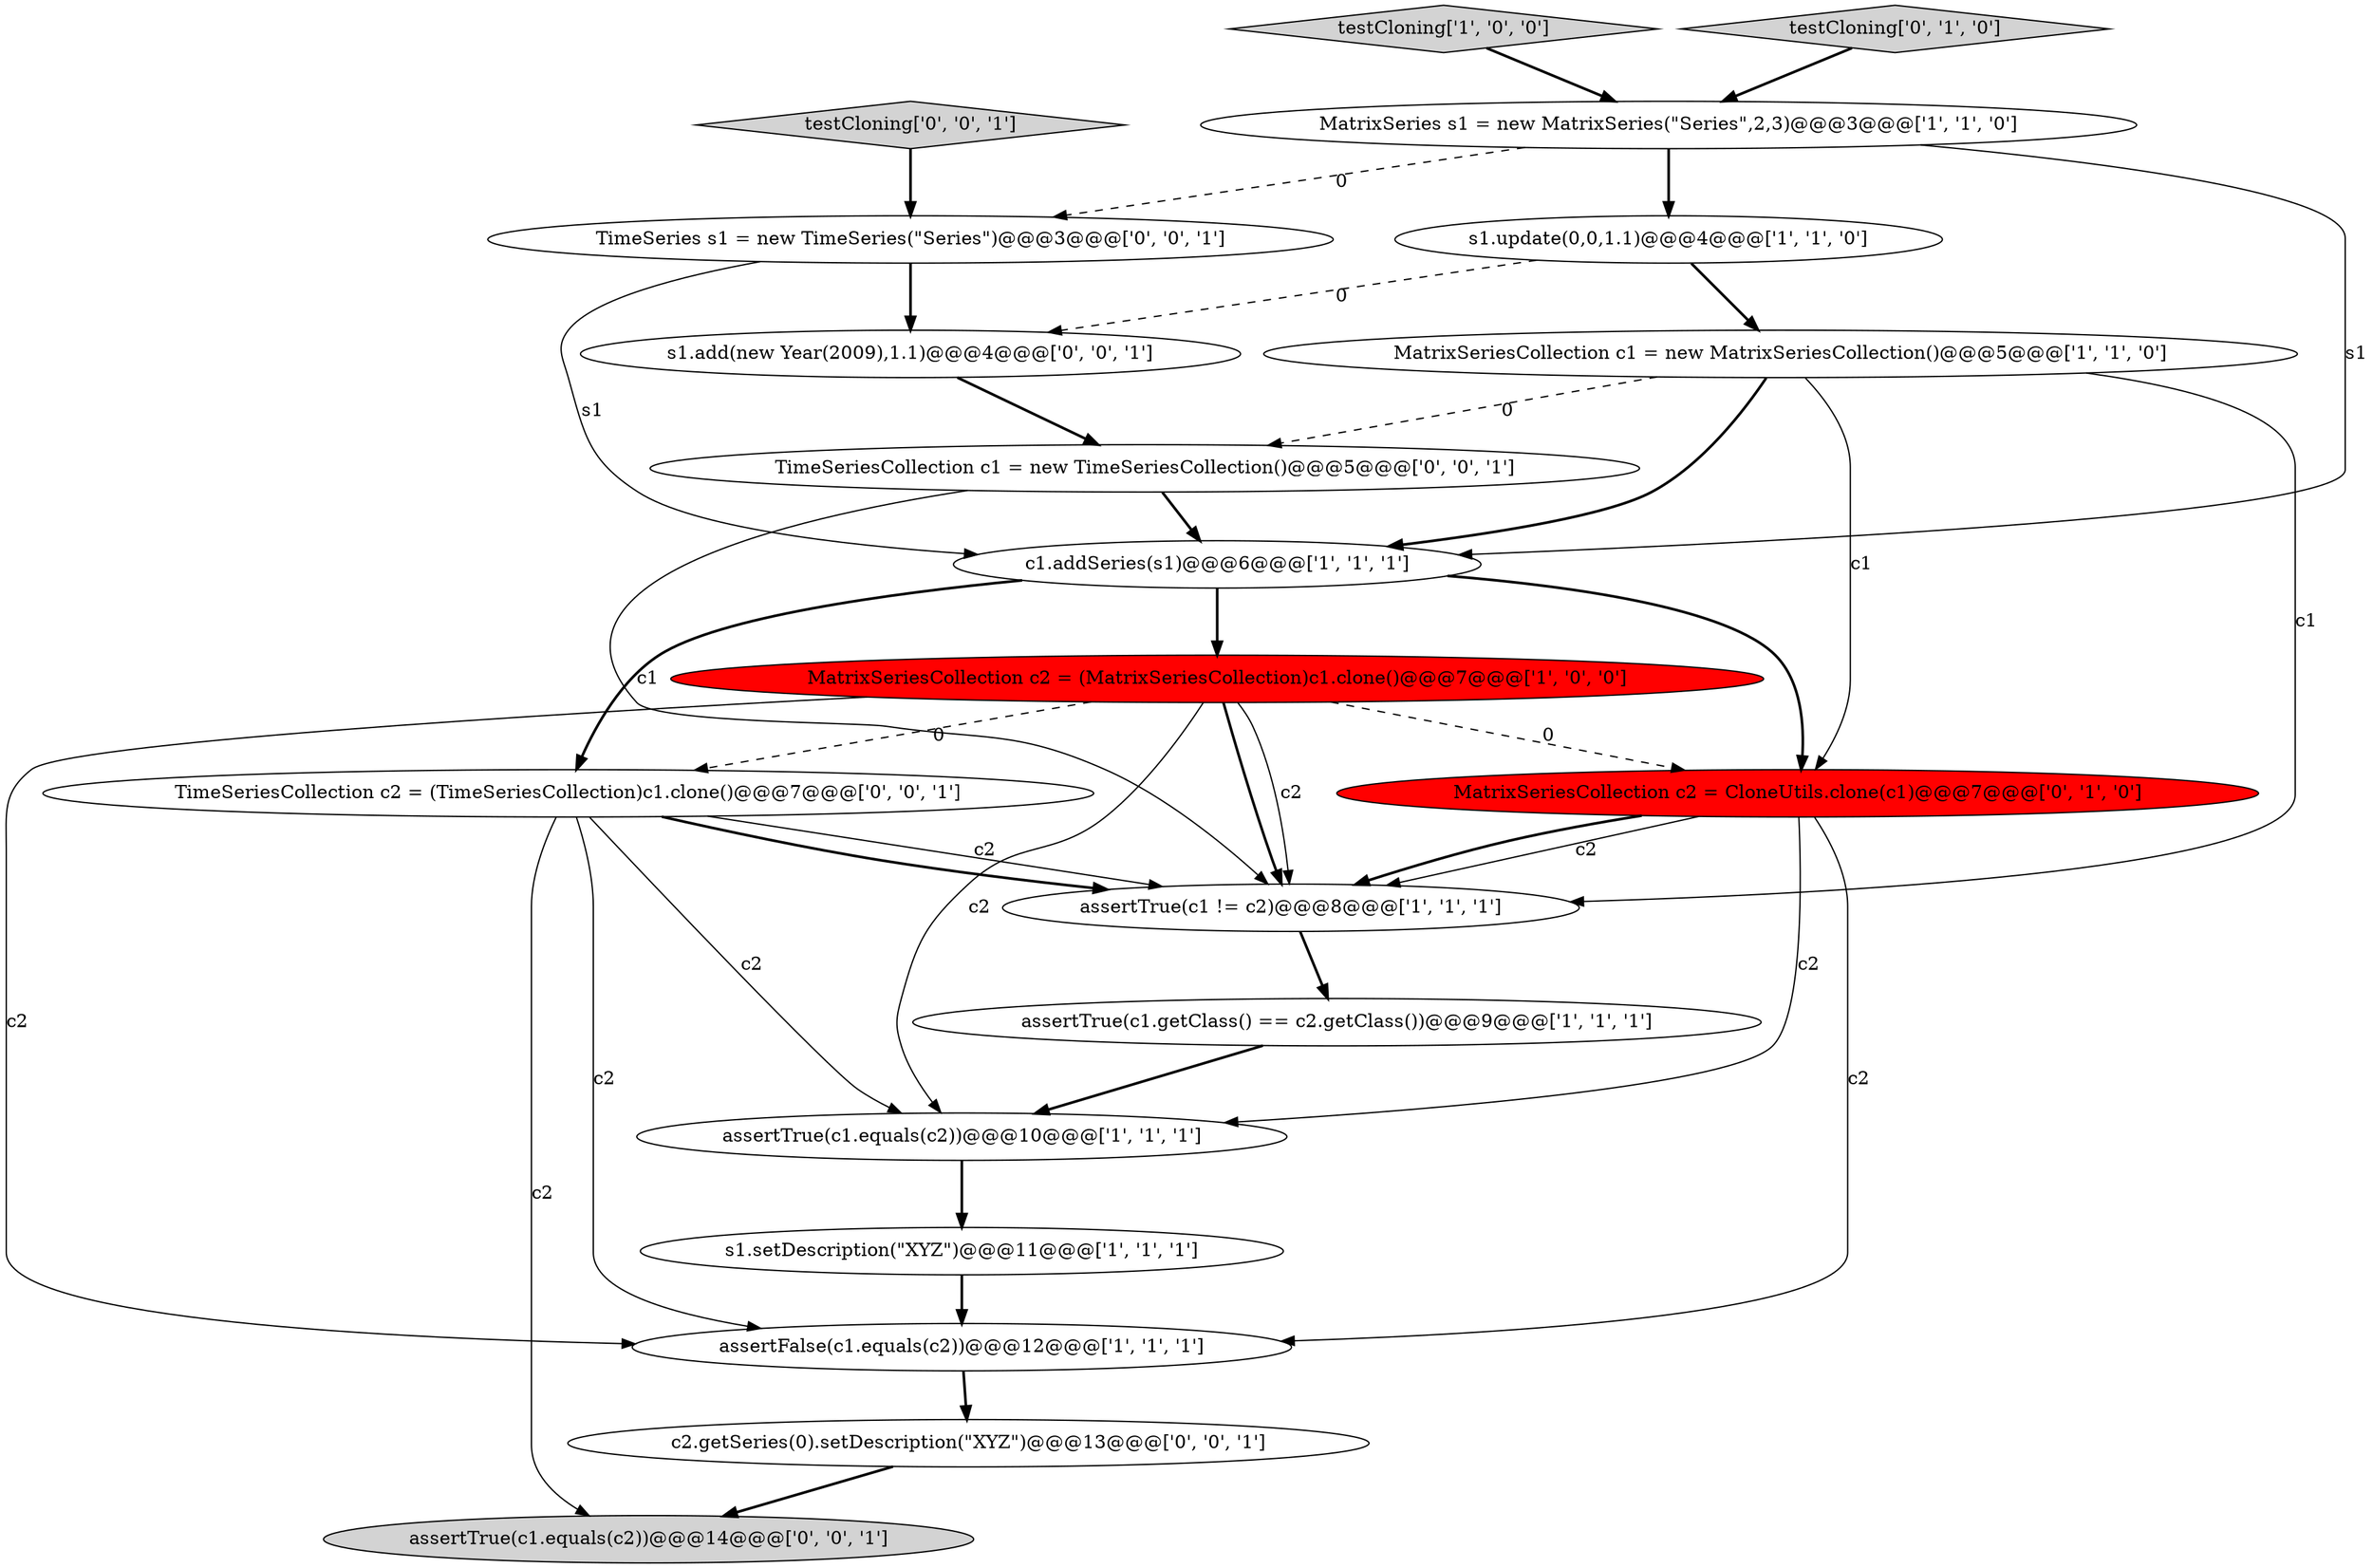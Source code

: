 digraph {
13 [style = filled, label = "assertTrue(c1.equals(c2))@@@14@@@['0', '0', '1']", fillcolor = lightgray, shape = ellipse image = "AAA0AAABBB3BBB"];
8 [style = filled, label = "assertTrue(c1.getClass() == c2.getClass())@@@9@@@['1', '1', '1']", fillcolor = white, shape = ellipse image = "AAA0AAABBB1BBB"];
9 [style = filled, label = "MatrixSeriesCollection c1 = new MatrixSeriesCollection()@@@5@@@['1', '1', '0']", fillcolor = white, shape = ellipse image = "AAA0AAABBB1BBB"];
4 [style = filled, label = "assertTrue(c1 != c2)@@@8@@@['1', '1', '1']", fillcolor = white, shape = ellipse image = "AAA0AAABBB1BBB"];
16 [style = filled, label = "c2.getSeries(0).setDescription(\"XYZ\")@@@13@@@['0', '0', '1']", fillcolor = white, shape = ellipse image = "AAA0AAABBB3BBB"];
6 [style = filled, label = "s1.update(0,0,1.1)@@@4@@@['1', '1', '0']", fillcolor = white, shape = ellipse image = "AAA0AAABBB1BBB"];
5 [style = filled, label = "testCloning['1', '0', '0']", fillcolor = lightgray, shape = diamond image = "AAA0AAABBB1BBB"];
2 [style = filled, label = "assertFalse(c1.equals(c2))@@@12@@@['1', '1', '1']", fillcolor = white, shape = ellipse image = "AAA0AAABBB1BBB"];
3 [style = filled, label = "c1.addSeries(s1)@@@6@@@['1', '1', '1']", fillcolor = white, shape = ellipse image = "AAA0AAABBB1BBB"];
1 [style = filled, label = "assertTrue(c1.equals(c2))@@@10@@@['1', '1', '1']", fillcolor = white, shape = ellipse image = "AAA0AAABBB1BBB"];
0 [style = filled, label = "MatrixSeries s1 = new MatrixSeries(\"Series\",2,3)@@@3@@@['1', '1', '0']", fillcolor = white, shape = ellipse image = "AAA0AAABBB1BBB"];
10 [style = filled, label = "s1.setDescription(\"XYZ\")@@@11@@@['1', '1', '1']", fillcolor = white, shape = ellipse image = "AAA0AAABBB1BBB"];
11 [style = filled, label = "MatrixSeriesCollection c2 = CloneUtils.clone(c1)@@@7@@@['0', '1', '0']", fillcolor = red, shape = ellipse image = "AAA1AAABBB2BBB"];
14 [style = filled, label = "TimeSeriesCollection c1 = new TimeSeriesCollection()@@@5@@@['0', '0', '1']", fillcolor = white, shape = ellipse image = "AAA0AAABBB3BBB"];
15 [style = filled, label = "s1.add(new Year(2009),1.1)@@@4@@@['0', '0', '1']", fillcolor = white, shape = ellipse image = "AAA0AAABBB3BBB"];
19 [style = filled, label = "testCloning['0', '0', '1']", fillcolor = lightgray, shape = diamond image = "AAA0AAABBB3BBB"];
17 [style = filled, label = "TimeSeriesCollection c2 = (TimeSeriesCollection)c1.clone()@@@7@@@['0', '0', '1']", fillcolor = white, shape = ellipse image = "AAA0AAABBB3BBB"];
18 [style = filled, label = "TimeSeries s1 = new TimeSeries(\"Series\")@@@3@@@['0', '0', '1']", fillcolor = white, shape = ellipse image = "AAA0AAABBB3BBB"];
7 [style = filled, label = "MatrixSeriesCollection c2 = (MatrixSeriesCollection)c1.clone()@@@7@@@['1', '0', '0']", fillcolor = red, shape = ellipse image = "AAA1AAABBB1BBB"];
12 [style = filled, label = "testCloning['0', '1', '0']", fillcolor = lightgray, shape = diamond image = "AAA0AAABBB2BBB"];
11->4 [style = solid, label="c2"];
14->3 [style = bold, label=""];
16->13 [style = bold, label=""];
19->18 [style = bold, label=""];
18->3 [style = solid, label="s1"];
15->14 [style = bold, label=""];
0->6 [style = bold, label=""];
7->17 [style = dashed, label="0"];
11->4 [style = bold, label=""];
7->1 [style = solid, label="c2"];
18->15 [style = bold, label=""];
9->11 [style = solid, label="c1"];
3->11 [style = bold, label=""];
17->1 [style = solid, label="c2"];
17->2 [style = solid, label="c2"];
7->11 [style = dashed, label="0"];
0->3 [style = solid, label="s1"];
7->4 [style = bold, label=""];
12->0 [style = bold, label=""];
17->13 [style = solid, label="c2"];
8->1 [style = bold, label=""];
17->4 [style = solid, label="c2"];
9->14 [style = dashed, label="0"];
5->0 [style = bold, label=""];
3->7 [style = bold, label=""];
6->15 [style = dashed, label="0"];
7->2 [style = solid, label="c2"];
11->1 [style = solid, label="c2"];
7->4 [style = solid, label="c2"];
9->3 [style = bold, label=""];
4->8 [style = bold, label=""];
3->17 [style = bold, label=""];
0->18 [style = dashed, label="0"];
10->2 [style = bold, label=""];
14->4 [style = solid, label="c1"];
11->2 [style = solid, label="c2"];
6->9 [style = bold, label=""];
9->4 [style = solid, label="c1"];
1->10 [style = bold, label=""];
17->4 [style = bold, label=""];
2->16 [style = bold, label=""];
}
